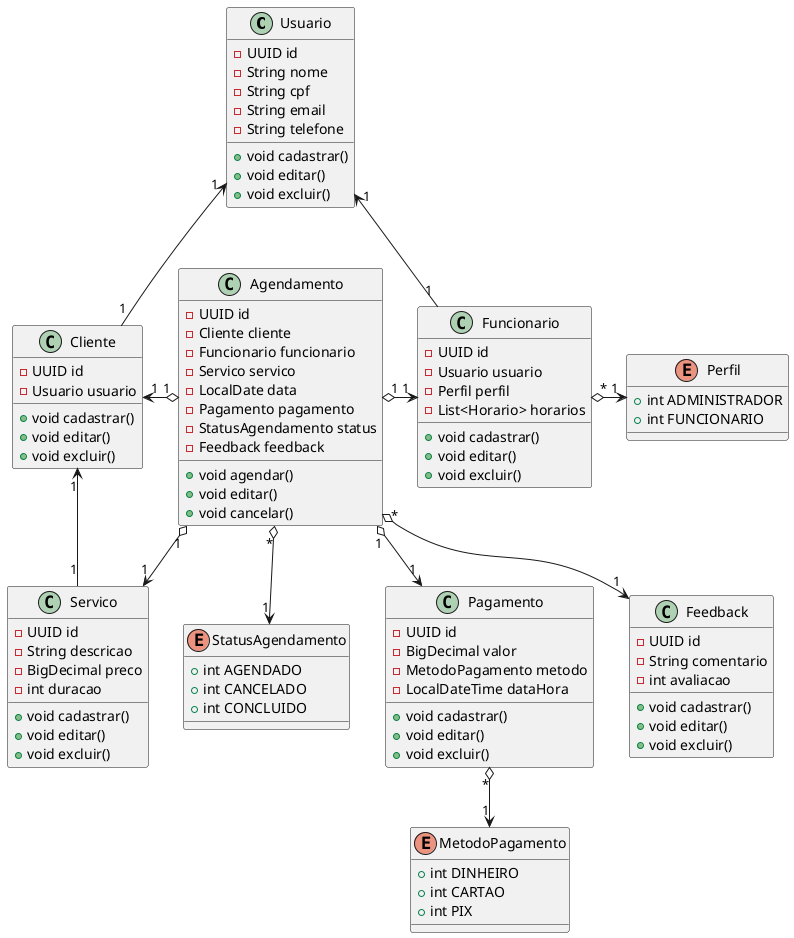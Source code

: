 @startuml

class Usuario {
    - UUID id
    - String nome
    - String cpf
    - String email
    - String telefone
    + void cadastrar()
    + void editar()
    + void excluir()
}

class Cliente {
    - UUID id
    - Usuario usuario
    + void cadastrar()
    + void editar()
    + void excluir()
}

class Servico {
    - UUID id
    - String descricao
    - BigDecimal preco
    - int duracao
    + void cadastrar()
    + void editar()
    + void excluir()
}

class Agendamento {
    - UUID id
    - Cliente cliente
    - Funcionario funcionario
    - Servico servico
    - LocalDate data
    - Pagamento pagamento
    - StatusAgendamento status
    - Feedback feedback
    + void agendar()
    + void editar()
    + void cancelar()
}

enum StatusAgendamento {
    + int AGENDADO
    + int CANCELADO
    + int CONCLUIDO
}

class Funcionario {
    - UUID id
    - Usuario usuario
    - Perfil perfil
    - List<Horario> horarios
    + void cadastrar()
    + void editar()
    + void excluir()
}

enum Perfil {
    + int ADMINISTRADOR
    + int FUNCIONARIO
}

class Pagamento {
    - UUID id
    - BigDecimal valor
    - MetodoPagamento metodo
    - LocalDateTime dataHora
    + void cadastrar()
    + void editar()
    + void excluir()
}

enum MetodoPagamento {
    + int DINHEIRO
    + int CARTAO
    + int PIX
}

class Feedback {
    - UUID id
    - String comentario
    - int avaliacao
    + void cadastrar()
    + void editar()
    + void excluir()
}

Cliente "1" -up-> "1" Usuario

Funcionario "1" -up-> "1" Usuario
Funcionario "*" o-> "1" Perfil

Agendamento "1" o-left-> "1" Cliente
Agendamento "1" o-> "1" Funcionario
Agendamento "1" o-> "1" Servico
Agendamento "1" o-down-> "1" Pagamento
Agendamento "*" o-down-> "1" StatusAgendamento
Agendamento "*" o-down-> "1" Feedback

Servico "1" --> "1" Cliente

Pagamento "*" o-down-> "1" MetodoPagamento

@enduml
